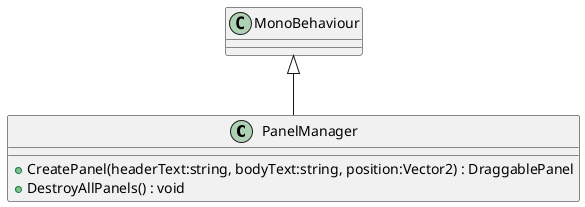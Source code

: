 @startuml
class PanelManager {
    + CreatePanel(headerText:string, bodyText:string, position:Vector2) : DraggablePanel
    + DestroyAllPanels() : void
}
MonoBehaviour <|-- PanelManager
@enduml
